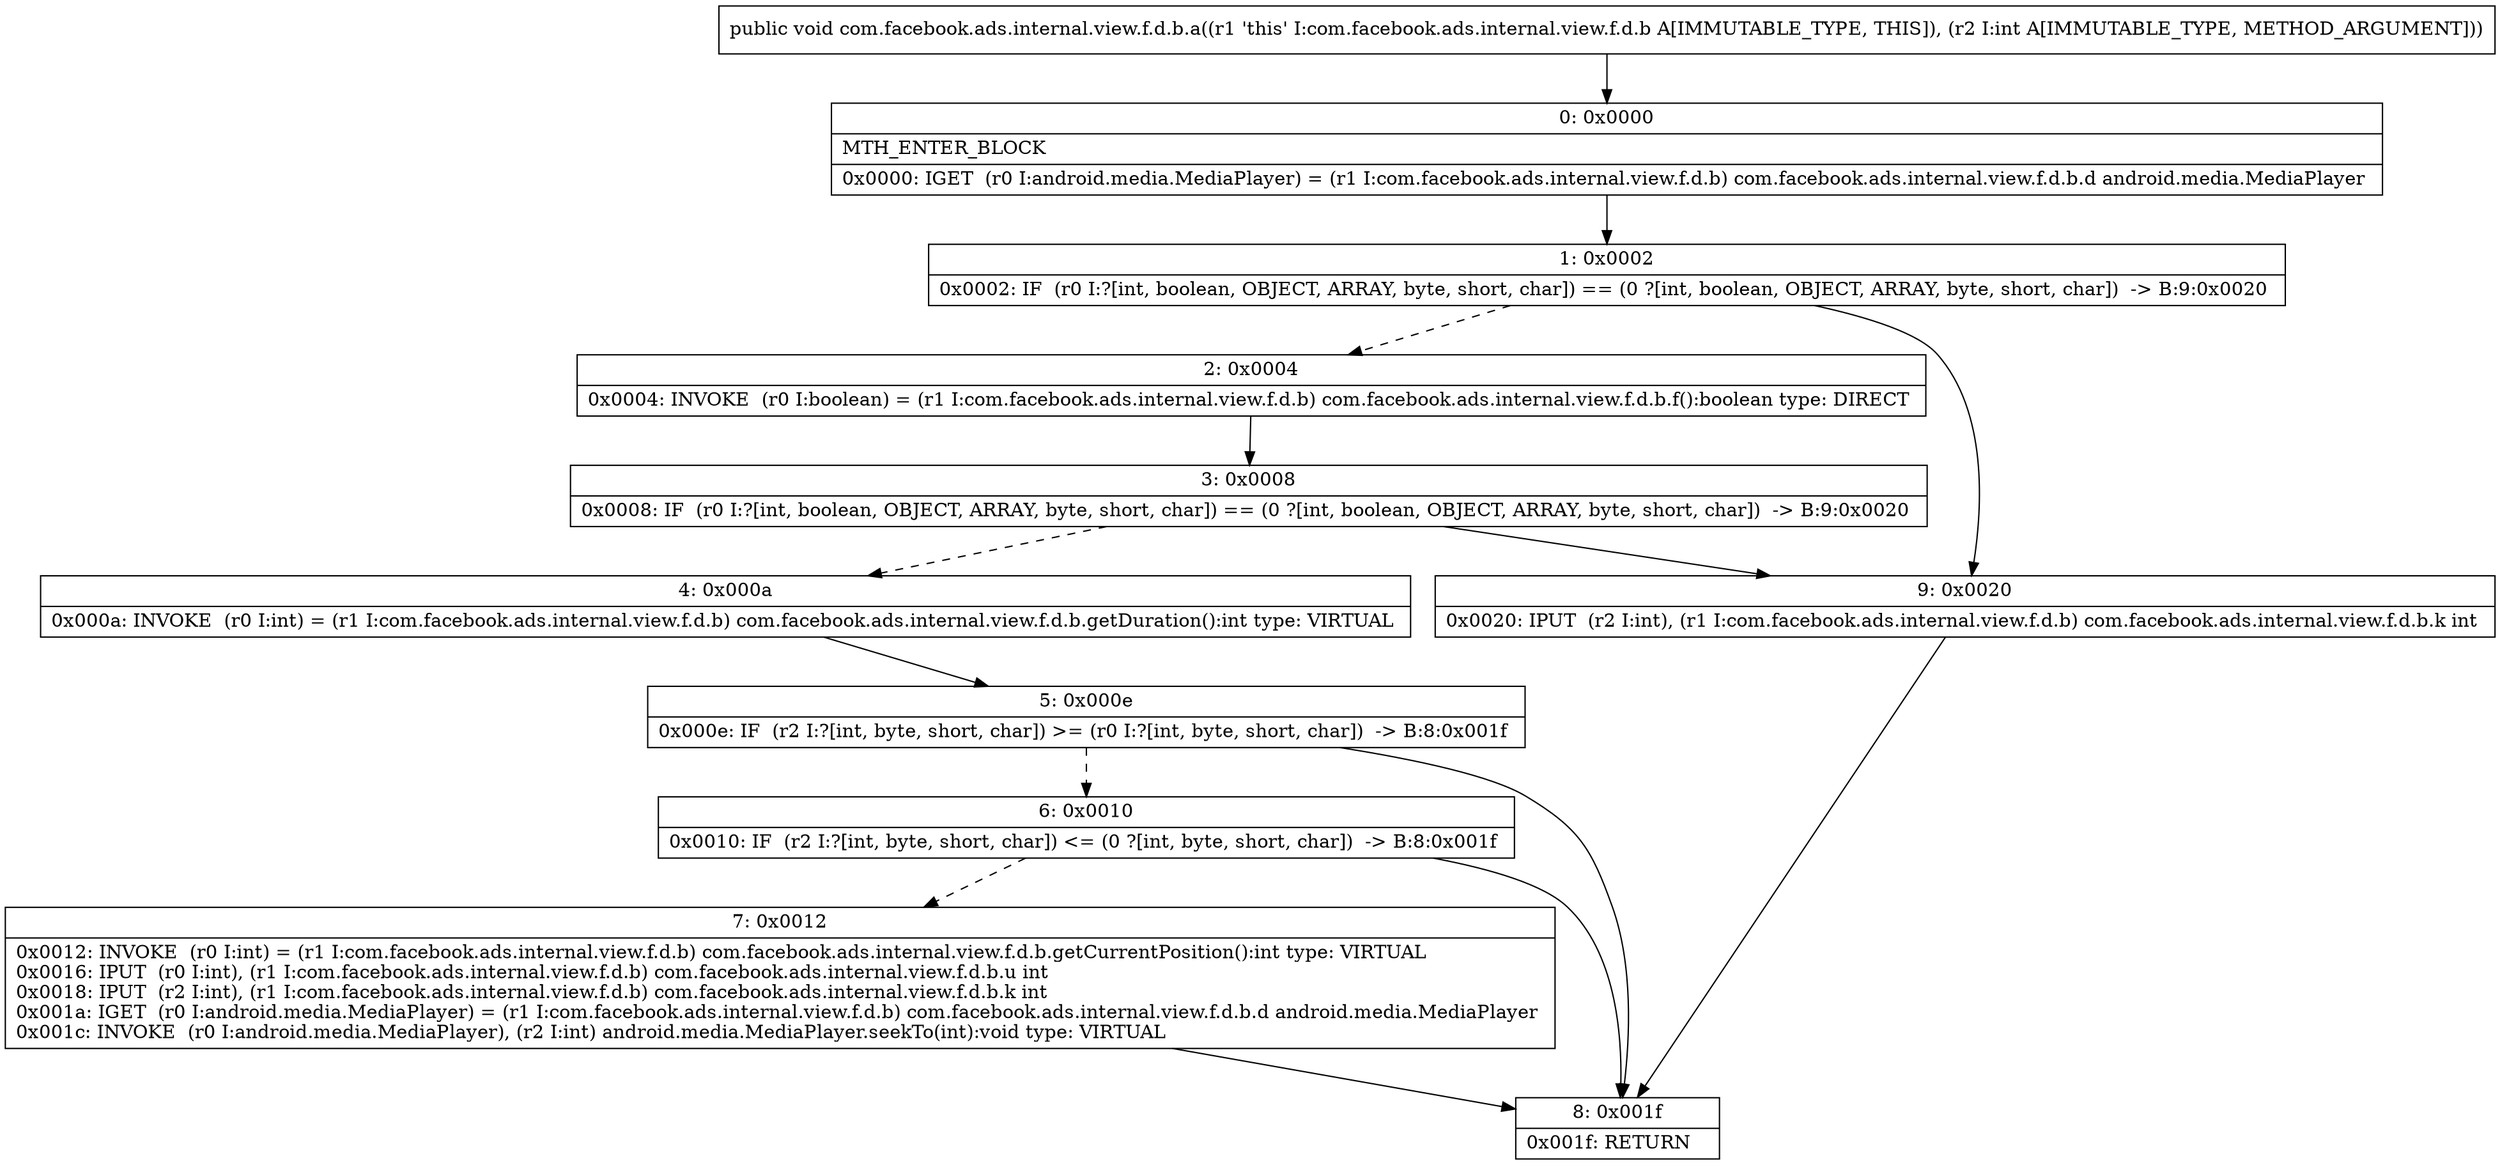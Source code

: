 digraph "CFG forcom.facebook.ads.internal.view.f.d.b.a(I)V" {
Node_0 [shape=record,label="{0\:\ 0x0000|MTH_ENTER_BLOCK\l|0x0000: IGET  (r0 I:android.media.MediaPlayer) = (r1 I:com.facebook.ads.internal.view.f.d.b) com.facebook.ads.internal.view.f.d.b.d android.media.MediaPlayer \l}"];
Node_1 [shape=record,label="{1\:\ 0x0002|0x0002: IF  (r0 I:?[int, boolean, OBJECT, ARRAY, byte, short, char]) == (0 ?[int, boolean, OBJECT, ARRAY, byte, short, char])  \-\> B:9:0x0020 \l}"];
Node_2 [shape=record,label="{2\:\ 0x0004|0x0004: INVOKE  (r0 I:boolean) = (r1 I:com.facebook.ads.internal.view.f.d.b) com.facebook.ads.internal.view.f.d.b.f():boolean type: DIRECT \l}"];
Node_3 [shape=record,label="{3\:\ 0x0008|0x0008: IF  (r0 I:?[int, boolean, OBJECT, ARRAY, byte, short, char]) == (0 ?[int, boolean, OBJECT, ARRAY, byte, short, char])  \-\> B:9:0x0020 \l}"];
Node_4 [shape=record,label="{4\:\ 0x000a|0x000a: INVOKE  (r0 I:int) = (r1 I:com.facebook.ads.internal.view.f.d.b) com.facebook.ads.internal.view.f.d.b.getDuration():int type: VIRTUAL \l}"];
Node_5 [shape=record,label="{5\:\ 0x000e|0x000e: IF  (r2 I:?[int, byte, short, char]) \>= (r0 I:?[int, byte, short, char])  \-\> B:8:0x001f \l}"];
Node_6 [shape=record,label="{6\:\ 0x0010|0x0010: IF  (r2 I:?[int, byte, short, char]) \<= (0 ?[int, byte, short, char])  \-\> B:8:0x001f \l}"];
Node_7 [shape=record,label="{7\:\ 0x0012|0x0012: INVOKE  (r0 I:int) = (r1 I:com.facebook.ads.internal.view.f.d.b) com.facebook.ads.internal.view.f.d.b.getCurrentPosition():int type: VIRTUAL \l0x0016: IPUT  (r0 I:int), (r1 I:com.facebook.ads.internal.view.f.d.b) com.facebook.ads.internal.view.f.d.b.u int \l0x0018: IPUT  (r2 I:int), (r1 I:com.facebook.ads.internal.view.f.d.b) com.facebook.ads.internal.view.f.d.b.k int \l0x001a: IGET  (r0 I:android.media.MediaPlayer) = (r1 I:com.facebook.ads.internal.view.f.d.b) com.facebook.ads.internal.view.f.d.b.d android.media.MediaPlayer \l0x001c: INVOKE  (r0 I:android.media.MediaPlayer), (r2 I:int) android.media.MediaPlayer.seekTo(int):void type: VIRTUAL \l}"];
Node_8 [shape=record,label="{8\:\ 0x001f|0x001f: RETURN   \l}"];
Node_9 [shape=record,label="{9\:\ 0x0020|0x0020: IPUT  (r2 I:int), (r1 I:com.facebook.ads.internal.view.f.d.b) com.facebook.ads.internal.view.f.d.b.k int \l}"];
MethodNode[shape=record,label="{public void com.facebook.ads.internal.view.f.d.b.a((r1 'this' I:com.facebook.ads.internal.view.f.d.b A[IMMUTABLE_TYPE, THIS]), (r2 I:int A[IMMUTABLE_TYPE, METHOD_ARGUMENT])) }"];
MethodNode -> Node_0;
Node_0 -> Node_1;
Node_1 -> Node_2[style=dashed];
Node_1 -> Node_9;
Node_2 -> Node_3;
Node_3 -> Node_4[style=dashed];
Node_3 -> Node_9;
Node_4 -> Node_5;
Node_5 -> Node_6[style=dashed];
Node_5 -> Node_8;
Node_6 -> Node_7[style=dashed];
Node_6 -> Node_8;
Node_7 -> Node_8;
Node_9 -> Node_8;
}

